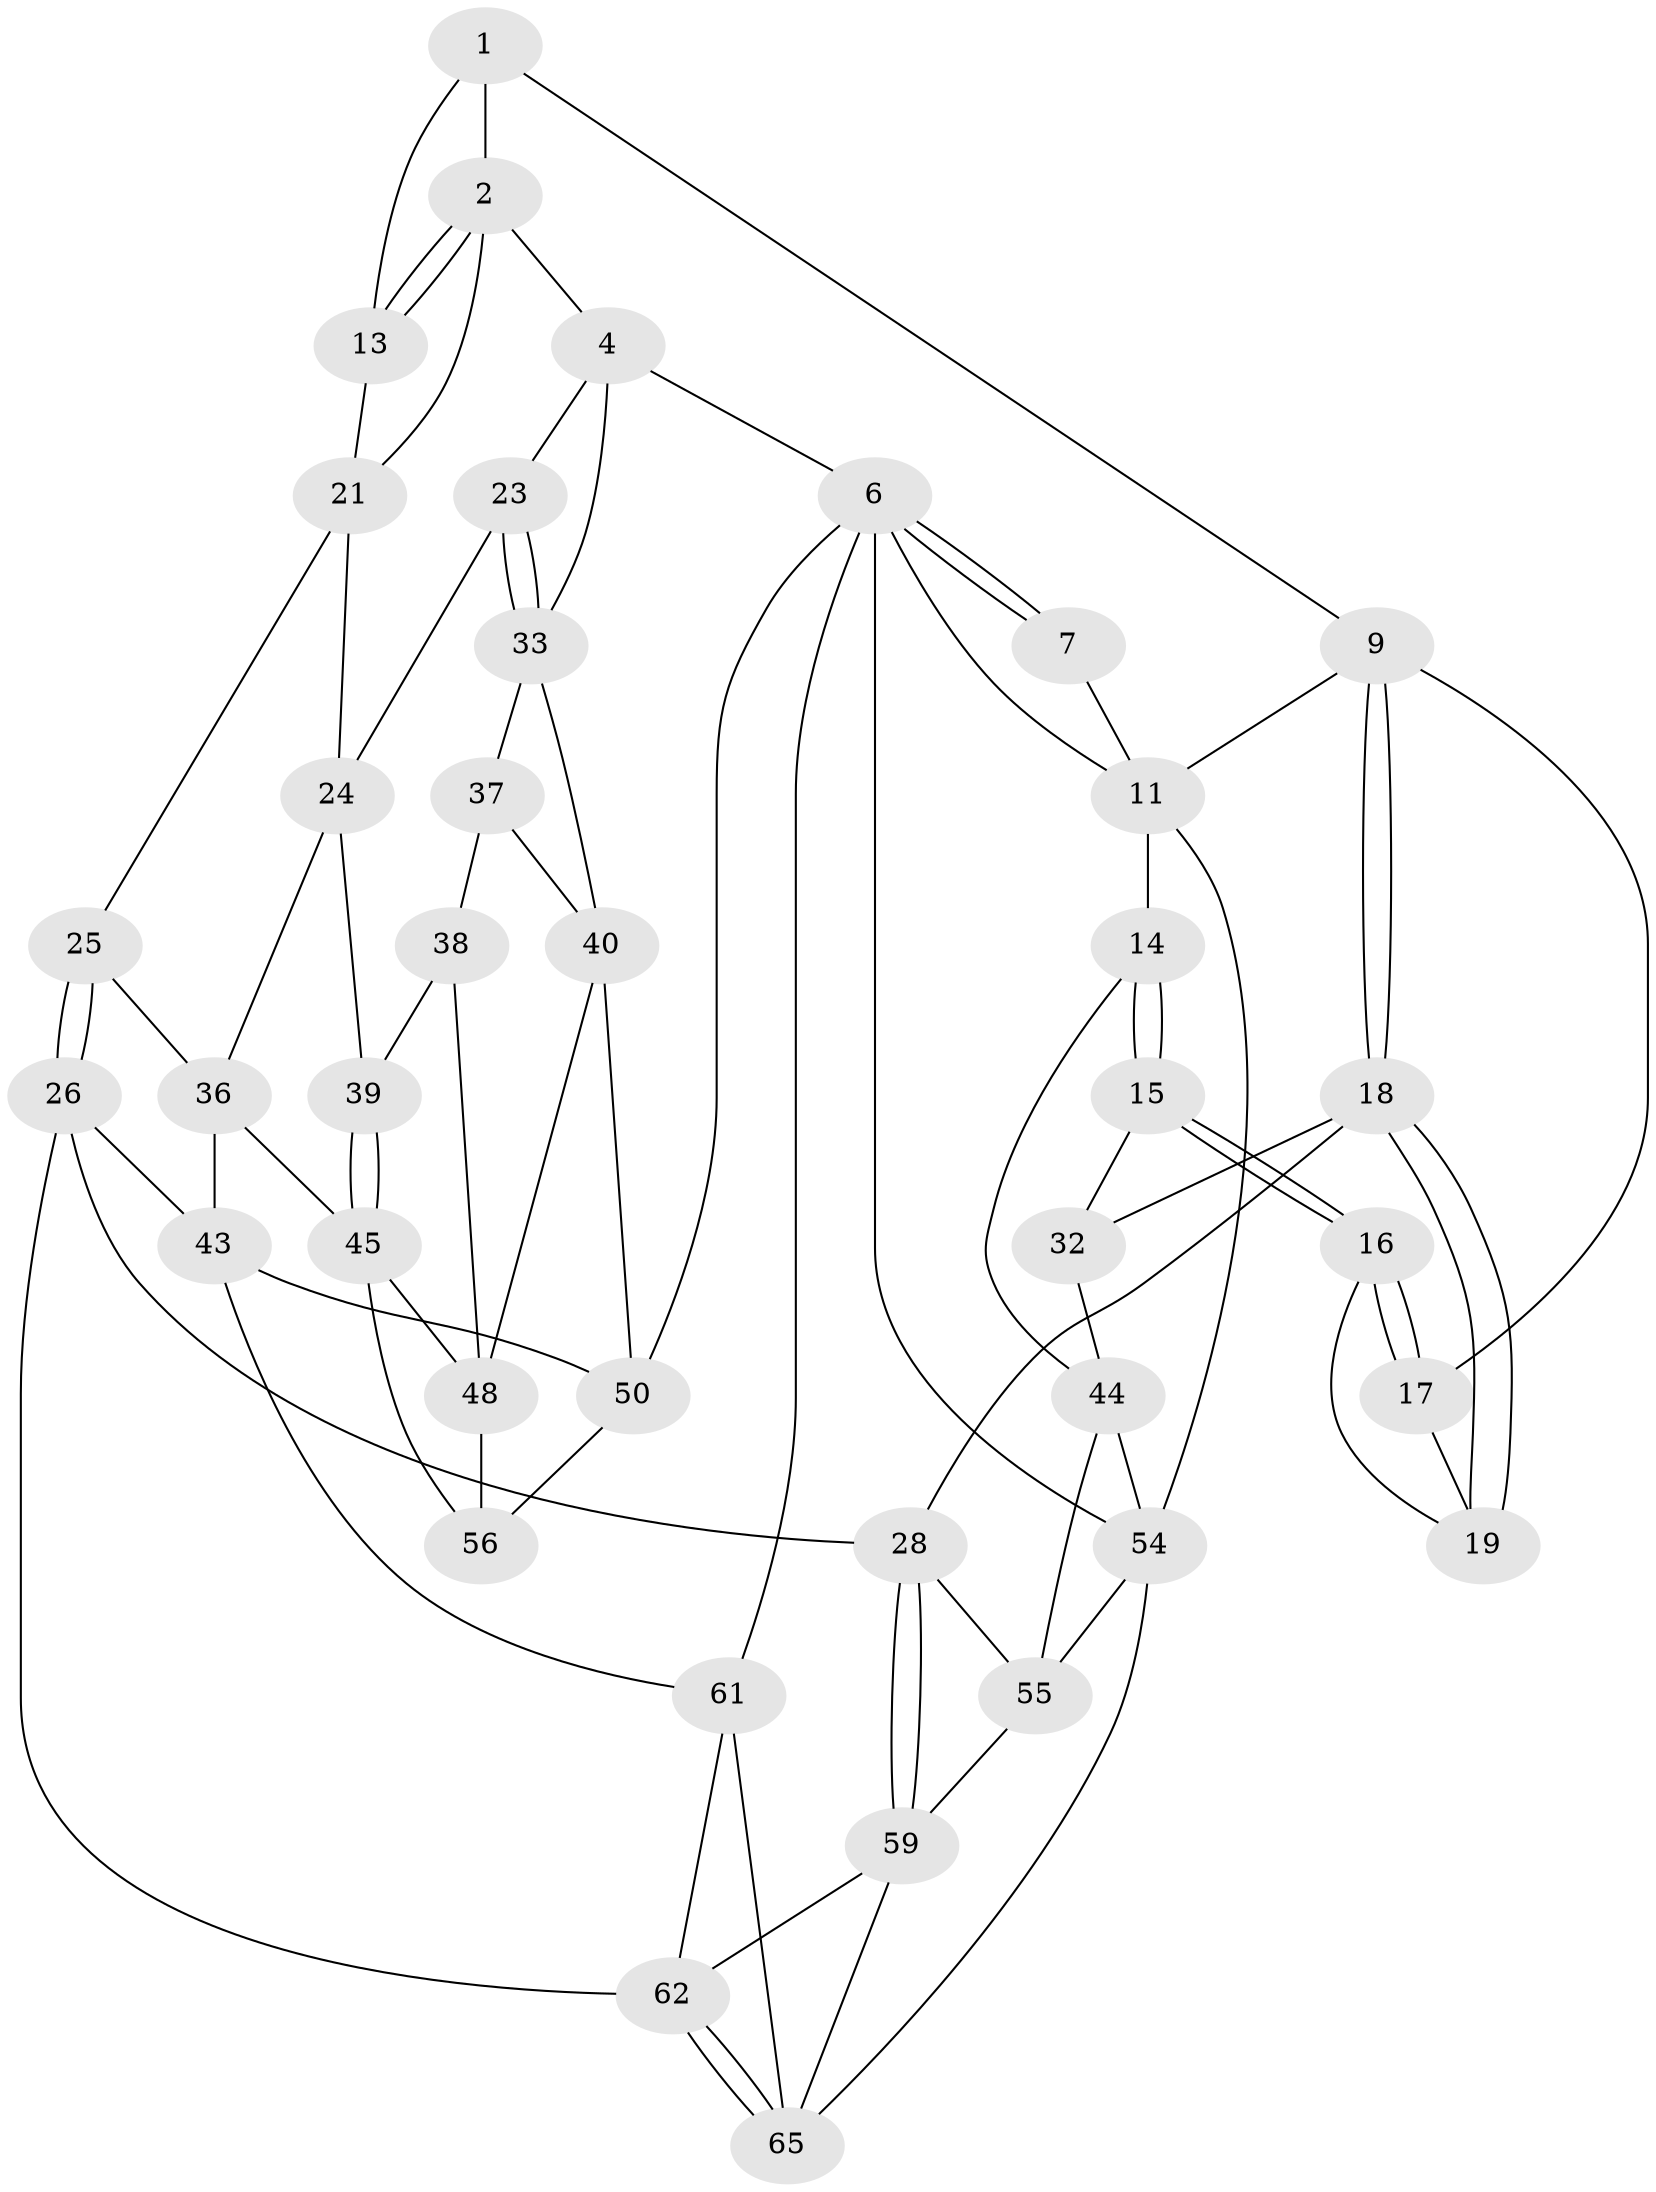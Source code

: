 // Generated by graph-tools (version 1.1) at 2025/24/03/03/25 07:24:34]
// undirected, 39 vertices, 84 edges
graph export_dot {
graph [start="1"]
  node [color=gray90,style=filled];
  1 [pos="+0.6046355509544878+0",super="+8"];
  2 [pos="+0.6348078449113975+0.015254414485360357",super="+3"];
  4 [pos="+0.8697765668400996+0.16809019761017086",super="+5"];
  6 [pos="+1+0",super="+49"];
  7 [pos="+0.5773558091946455+0"];
  9 [pos="+0.40699122060989673+0.23953524631850615",super="+10"];
  11 [pos="+0.31788997113787454+0",super="+12"];
  13 [pos="+0.5121208730371762+0.29395151532656316"];
  14 [pos="+0+0.2130157595586631"];
  15 [pos="+0+0.22375788941716354",super="+31"];
  16 [pos="+0+0.19396724167778312",super="+20"];
  17 [pos="+0.20739676377049368+0.127960469630001"];
  18 [pos="+0.2983489998252658+0.38236638778626886",super="+30"];
  19 [pos="+0.2069690060411845+0.20700276160872963"];
  21 [pos="+0.7217029121811133+0.22030507430957666",super="+22"];
  23 [pos="+0.8909895293720114+0.34376501953275834"];
  24 [pos="+0.7937874016871322+0.36246938266923606",super="+35"];
  25 [pos="+0.5710784431150863+0.376668827698806"];
  26 [pos="+0.3495065325179884+0.6269880644082579",super="+27"];
  28 [pos="+0.32302606014599494+0.6149680115886409",super="+29"];
  32 [pos="+0.17463499380382413+0.4907079168239726"];
  33 [pos="+0.9522871488181729+0.4044275313755102",super="+34"];
  36 [pos="+0.6565433308898813+0.43426757230122737",super="+42"];
  37 [pos="+0.9260700602459455+0.433666119124806",super="+41"];
  38 [pos="+0.8182714427608415+0.48050246298255106",super="+47"];
  39 [pos="+0.7643071046392595+0.466311346026734"];
  40 [pos="+1+0.7351451365749258",super="+51"];
  43 [pos="+0.3739513471777926+0.6355835937441963",super="+58"];
  44 [pos="+0+0.5121318704205429",super="+53"];
  45 [pos="+0.7201250590729347+0.6441290128400766",super="+46"];
  48 [pos="+0.8625546351318292+0.5999856738132223",super="+52"];
  50 [pos="+1+1",super="+57"];
  54 [pos="+0+1",super="+67"];
  55 [pos="+0+0.6858952595194892",super="+60"];
  56 [pos="+0.7485769080052483+0.7796454247252952"];
  59 [pos="+0.10141074039988257+0.8445686235570798",super="+64"];
  61 [pos="+0.6379821928008255+1",super="+68"];
  62 [pos="+0.3772934082962983+0.8024736890617622",super="+63"];
  65 [pos="+0.35504631353956817+1",super="+66"];
  1 -- 2;
  1 -- 13;
  1 -- 9;
  2 -- 13;
  2 -- 13;
  2 -- 4;
  2 -- 21;
  4 -- 23;
  4 -- 33;
  4 -- 6;
  6 -- 7;
  6 -- 7;
  6 -- 11;
  6 -- 54;
  6 -- 50;
  6 -- 61;
  7 -- 11;
  9 -- 18;
  9 -- 18;
  9 -- 11;
  9 -- 17;
  11 -- 54;
  11 -- 14;
  13 -- 21;
  14 -- 15;
  14 -- 15;
  14 -- 44;
  15 -- 16 [weight=2];
  15 -- 16;
  15 -- 32;
  16 -- 17;
  16 -- 17;
  16 -- 19;
  17 -- 19;
  18 -- 19;
  18 -- 19;
  18 -- 32;
  18 -- 28;
  21 -- 24;
  21 -- 25;
  23 -- 24;
  23 -- 33;
  23 -- 33;
  24 -- 36;
  24 -- 39;
  25 -- 26;
  25 -- 26;
  25 -- 36;
  26 -- 43;
  26 -- 28;
  26 -- 62;
  28 -- 59;
  28 -- 59;
  28 -- 55;
  32 -- 44;
  33 -- 37;
  33 -- 40;
  36 -- 43;
  36 -- 45;
  37 -- 38 [weight=2];
  37 -- 40;
  38 -- 39;
  38 -- 48;
  39 -- 45;
  39 -- 45;
  40 -- 50;
  40 -- 48;
  43 -- 61;
  43 -- 50;
  44 -- 54;
  44 -- 55;
  45 -- 48;
  45 -- 56;
  48 -- 56;
  50 -- 56;
  54 -- 65;
  54 -- 55;
  55 -- 59;
  59 -- 65;
  59 -- 62;
  61 -- 62;
  61 -- 65;
  62 -- 65;
  62 -- 65;
}
